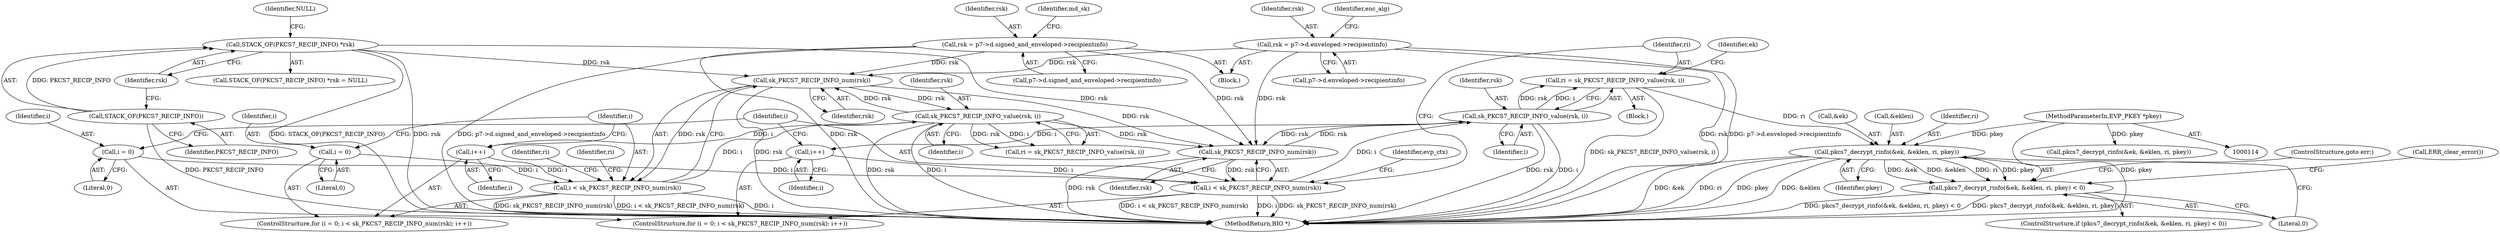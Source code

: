 digraph "0_openssl_59302b600e8d5b77ef144e447bb046fd7ab72686@API" {
"1000529" [label="(Call,pkcs7_decrypt_rinfo(&ek, &eklen, ri, pkey))"];
"1000522" [label="(Call,ri = sk_PKCS7_RECIP_INFO_value(rsk, i))"];
"1000524" [label="(Call,sk_PKCS7_RECIP_INFO_value(rsk, i))"];
"1000517" [label="(Call,sk_PKCS7_RECIP_INFO_num(rsk))"];
"1000318" [label="(Call,rsk = p7->d.enveloped->recipientinfo)"];
"1000163" [label="(Call,STACK_OF(PKCS7_RECIP_INFO) *rsk)"];
"1000164" [label="(Call,STACK_OF(PKCS7_RECIP_INFO))"];
"1000478" [label="(Call,sk_PKCS7_RECIP_INFO_num(rsk))"];
"1000485" [label="(Call,sk_PKCS7_RECIP_INFO_value(rsk, i))"];
"1000476" [label="(Call,i < sk_PKCS7_RECIP_INFO_num(rsk))"];
"1000473" [label="(Call,i = 0)"];
"1000480" [label="(Call,i++)"];
"1000261" [label="(Call,rsk = p7->d.signed_and_enveloped->recipientinfo)"];
"1000515" [label="(Call,i < sk_PKCS7_RECIP_INFO_num(rsk))"];
"1000519" [label="(Call,i++)"];
"1000512" [label="(Call,i = 0)"];
"1000116" [label="(MethodParameterIn,EVP_PKEY *pkey)"];
"1000528" [label="(Call,pkcs7_decrypt_rinfo(&ek, &eklen, ri, pkey) < 0)"];
"1000116" [label="(MethodParameterIn,EVP_PKEY *pkey)"];
"1000520" [label="(Identifier,i)"];
"1000526" [label="(Identifier,i)"];
"1000529" [label="(Call,pkcs7_decrypt_rinfo(&ek, &eklen, ri, pkey))"];
"1000532" [label="(Call,&eklen)"];
"1000477" [label="(Identifier,i)"];
"1000535" [label="(Identifier,pkey)"];
"1000523" [label="(Identifier,ri)"];
"1000476" [label="(Call,i < sk_PKCS7_RECIP_INFO_num(rsk))"];
"1000517" [label="(Call,sk_PKCS7_RECIP_INFO_num(rsk))"];
"1000524" [label="(Call,sk_PKCS7_RECIP_INFO_value(rsk, i))"];
"1000499" [label="(Identifier,ri)"];
"1000480" [label="(Call,i++)"];
"1000263" [label="(Call,p7->d.signed_and_enveloped->recipientinfo)"];
"1000536" [label="(Literal,0)"];
"1000525" [label="(Identifier,rsk)"];
"1000166" [label="(Identifier,rsk)"];
"1000513" [label="(Identifier,i)"];
"1000484" [label="(Identifier,ri)"];
"1000164" [label="(Call,STACK_OF(PKCS7_RECIP_INFO))"];
"1000514" [label="(Literal,0)"];
"1000534" [label="(Identifier,ri)"];
"1000521" [label="(Block,)"];
"1000261" [label="(Call,rsk = p7->d.signed_and_enveloped->recipientinfo)"];
"1000537" [label="(ControlStructure,goto err;)"];
"1000162" [label="(Call,STACK_OF(PKCS7_RECIP_INFO) *rsk = NULL)"];
"1000531" [label="(Identifier,ek)"];
"1000485" [label="(Call,sk_PKCS7_RECIP_INFO_value(rsk, i))"];
"1000554" [label="(Identifier,evp_ctx)"];
"1000475" [label="(Literal,0)"];
"1000739" [label="(MethodReturn,BIO *)"];
"1000472" [label="(ControlStructure,for (i = 0; i < sk_PKCS7_RECIP_INFO_num(rsk); i++))"];
"1000328" [label="(Identifier,enc_alg)"];
"1000318" [label="(Call,rsk = p7->d.enveloped->recipientinfo)"];
"1000487" [label="(Identifier,i)"];
"1000515" [label="(Call,i < sk_PKCS7_RECIP_INFO_num(rsk))"];
"1000478" [label="(Call,sk_PKCS7_RECIP_INFO_num(rsk))"];
"1000528" [label="(Call,pkcs7_decrypt_rinfo(&ek, &eklen, ri, pkey) < 0)"];
"1000473" [label="(Call,i = 0)"];
"1000522" [label="(Call,ri = sk_PKCS7_RECIP_INFO_value(rsk, i))"];
"1000519" [label="(Call,i++)"];
"1000483" [label="(Call,ri = sk_PKCS7_RECIP_INFO_value(rsk, i))"];
"1000516" [label="(Identifier,i)"];
"1000518" [label="(Identifier,rsk)"];
"1000319" [label="(Identifier,rsk)"];
"1000479" [label="(Identifier,rsk)"];
"1000163" [label="(Call,STACK_OF(PKCS7_RECIP_INFO) *rsk)"];
"1000530" [label="(Call,&ek)"];
"1000271" [label="(Identifier,md_sk)"];
"1000538" [label="(Call,ERR_clear_error())"];
"1000511" [label="(ControlStructure,for (i = 0; i < sk_PKCS7_RECIP_INFO_num(rsk); i++))"];
"1000543" [label="(Call,pkcs7_decrypt_rinfo(&ek, &eklen, ri, pkey))"];
"1000225" [label="(Block,)"];
"1000474" [label="(Identifier,i)"];
"1000262" [label="(Identifier,rsk)"];
"1000486" [label="(Identifier,rsk)"];
"1000481" [label="(Identifier,i)"];
"1000167" [label="(Identifier,NULL)"];
"1000512" [label="(Call,i = 0)"];
"1000165" [label="(Identifier,PKCS7_RECIP_INFO)"];
"1000527" [label="(ControlStructure,if (pkcs7_decrypt_rinfo(&ek, &eklen, ri, pkey) < 0))"];
"1000320" [label="(Call,p7->d.enveloped->recipientinfo)"];
"1000529" -> "1000528"  [label="AST: "];
"1000529" -> "1000535"  [label="CFG: "];
"1000530" -> "1000529"  [label="AST: "];
"1000532" -> "1000529"  [label="AST: "];
"1000534" -> "1000529"  [label="AST: "];
"1000535" -> "1000529"  [label="AST: "];
"1000536" -> "1000529"  [label="CFG: "];
"1000529" -> "1000739"  [label="DDG: &ek"];
"1000529" -> "1000739"  [label="DDG: ri"];
"1000529" -> "1000739"  [label="DDG: pkey"];
"1000529" -> "1000739"  [label="DDG: &eklen"];
"1000529" -> "1000528"  [label="DDG: &ek"];
"1000529" -> "1000528"  [label="DDG: &eklen"];
"1000529" -> "1000528"  [label="DDG: ri"];
"1000529" -> "1000528"  [label="DDG: pkey"];
"1000522" -> "1000529"  [label="DDG: ri"];
"1000116" -> "1000529"  [label="DDG: pkey"];
"1000522" -> "1000521"  [label="AST: "];
"1000522" -> "1000524"  [label="CFG: "];
"1000523" -> "1000522"  [label="AST: "];
"1000524" -> "1000522"  [label="AST: "];
"1000531" -> "1000522"  [label="CFG: "];
"1000522" -> "1000739"  [label="DDG: sk_PKCS7_RECIP_INFO_value(rsk, i)"];
"1000524" -> "1000522"  [label="DDG: rsk"];
"1000524" -> "1000522"  [label="DDG: i"];
"1000524" -> "1000526"  [label="CFG: "];
"1000525" -> "1000524"  [label="AST: "];
"1000526" -> "1000524"  [label="AST: "];
"1000524" -> "1000739"  [label="DDG: rsk"];
"1000524" -> "1000739"  [label="DDG: i"];
"1000524" -> "1000517"  [label="DDG: rsk"];
"1000524" -> "1000519"  [label="DDG: i"];
"1000517" -> "1000524"  [label="DDG: rsk"];
"1000515" -> "1000524"  [label="DDG: i"];
"1000517" -> "1000515"  [label="AST: "];
"1000517" -> "1000518"  [label="CFG: "];
"1000518" -> "1000517"  [label="AST: "];
"1000515" -> "1000517"  [label="CFG: "];
"1000517" -> "1000739"  [label="DDG: rsk"];
"1000517" -> "1000515"  [label="DDG: rsk"];
"1000318" -> "1000517"  [label="DDG: rsk"];
"1000163" -> "1000517"  [label="DDG: rsk"];
"1000478" -> "1000517"  [label="DDG: rsk"];
"1000261" -> "1000517"  [label="DDG: rsk"];
"1000485" -> "1000517"  [label="DDG: rsk"];
"1000318" -> "1000225"  [label="AST: "];
"1000318" -> "1000320"  [label="CFG: "];
"1000319" -> "1000318"  [label="AST: "];
"1000320" -> "1000318"  [label="AST: "];
"1000328" -> "1000318"  [label="CFG: "];
"1000318" -> "1000739"  [label="DDG: rsk"];
"1000318" -> "1000739"  [label="DDG: p7->d.enveloped->recipientinfo"];
"1000318" -> "1000478"  [label="DDG: rsk"];
"1000163" -> "1000162"  [label="AST: "];
"1000163" -> "1000166"  [label="CFG: "];
"1000164" -> "1000163"  [label="AST: "];
"1000166" -> "1000163"  [label="AST: "];
"1000167" -> "1000163"  [label="CFG: "];
"1000163" -> "1000739"  [label="DDG: STACK_OF(PKCS7_RECIP_INFO)"];
"1000163" -> "1000739"  [label="DDG: rsk"];
"1000164" -> "1000163"  [label="DDG: PKCS7_RECIP_INFO"];
"1000163" -> "1000478"  [label="DDG: rsk"];
"1000164" -> "1000165"  [label="CFG: "];
"1000165" -> "1000164"  [label="AST: "];
"1000166" -> "1000164"  [label="CFG: "];
"1000164" -> "1000739"  [label="DDG: PKCS7_RECIP_INFO"];
"1000478" -> "1000476"  [label="AST: "];
"1000478" -> "1000479"  [label="CFG: "];
"1000479" -> "1000478"  [label="AST: "];
"1000476" -> "1000478"  [label="CFG: "];
"1000478" -> "1000739"  [label="DDG: rsk"];
"1000478" -> "1000476"  [label="DDG: rsk"];
"1000485" -> "1000478"  [label="DDG: rsk"];
"1000261" -> "1000478"  [label="DDG: rsk"];
"1000478" -> "1000485"  [label="DDG: rsk"];
"1000485" -> "1000483"  [label="AST: "];
"1000485" -> "1000487"  [label="CFG: "];
"1000486" -> "1000485"  [label="AST: "];
"1000487" -> "1000485"  [label="AST: "];
"1000483" -> "1000485"  [label="CFG: "];
"1000485" -> "1000739"  [label="DDG: rsk"];
"1000485" -> "1000739"  [label="DDG: i"];
"1000485" -> "1000480"  [label="DDG: i"];
"1000485" -> "1000483"  [label="DDG: rsk"];
"1000485" -> "1000483"  [label="DDG: i"];
"1000476" -> "1000485"  [label="DDG: i"];
"1000476" -> "1000472"  [label="AST: "];
"1000477" -> "1000476"  [label="AST: "];
"1000484" -> "1000476"  [label="CFG: "];
"1000499" -> "1000476"  [label="CFG: "];
"1000476" -> "1000739"  [label="DDG: i < sk_PKCS7_RECIP_INFO_num(rsk)"];
"1000476" -> "1000739"  [label="DDG: i"];
"1000476" -> "1000739"  [label="DDG: sk_PKCS7_RECIP_INFO_num(rsk)"];
"1000473" -> "1000476"  [label="DDG: i"];
"1000480" -> "1000476"  [label="DDG: i"];
"1000473" -> "1000472"  [label="AST: "];
"1000473" -> "1000475"  [label="CFG: "];
"1000474" -> "1000473"  [label="AST: "];
"1000475" -> "1000473"  [label="AST: "];
"1000477" -> "1000473"  [label="CFG: "];
"1000480" -> "1000472"  [label="AST: "];
"1000480" -> "1000481"  [label="CFG: "];
"1000481" -> "1000480"  [label="AST: "];
"1000477" -> "1000480"  [label="CFG: "];
"1000261" -> "1000225"  [label="AST: "];
"1000261" -> "1000263"  [label="CFG: "];
"1000262" -> "1000261"  [label="AST: "];
"1000263" -> "1000261"  [label="AST: "];
"1000271" -> "1000261"  [label="CFG: "];
"1000261" -> "1000739"  [label="DDG: p7->d.signed_and_enveloped->recipientinfo"];
"1000261" -> "1000739"  [label="DDG: rsk"];
"1000515" -> "1000511"  [label="AST: "];
"1000516" -> "1000515"  [label="AST: "];
"1000523" -> "1000515"  [label="CFG: "];
"1000554" -> "1000515"  [label="CFG: "];
"1000515" -> "1000739"  [label="DDG: i < sk_PKCS7_RECIP_INFO_num(rsk)"];
"1000515" -> "1000739"  [label="DDG: i"];
"1000515" -> "1000739"  [label="DDG: sk_PKCS7_RECIP_INFO_num(rsk)"];
"1000519" -> "1000515"  [label="DDG: i"];
"1000512" -> "1000515"  [label="DDG: i"];
"1000519" -> "1000511"  [label="AST: "];
"1000519" -> "1000520"  [label="CFG: "];
"1000520" -> "1000519"  [label="AST: "];
"1000516" -> "1000519"  [label="CFG: "];
"1000512" -> "1000511"  [label="AST: "];
"1000512" -> "1000514"  [label="CFG: "];
"1000513" -> "1000512"  [label="AST: "];
"1000514" -> "1000512"  [label="AST: "];
"1000516" -> "1000512"  [label="CFG: "];
"1000116" -> "1000114"  [label="AST: "];
"1000116" -> "1000739"  [label="DDG: pkey"];
"1000116" -> "1000543"  [label="DDG: pkey"];
"1000528" -> "1000527"  [label="AST: "];
"1000528" -> "1000536"  [label="CFG: "];
"1000536" -> "1000528"  [label="AST: "];
"1000537" -> "1000528"  [label="CFG: "];
"1000538" -> "1000528"  [label="CFG: "];
"1000528" -> "1000739"  [label="DDG: pkcs7_decrypt_rinfo(&ek, &eklen, ri, pkey) < 0"];
"1000528" -> "1000739"  [label="DDG: pkcs7_decrypt_rinfo(&ek, &eklen, ri, pkey)"];
}
